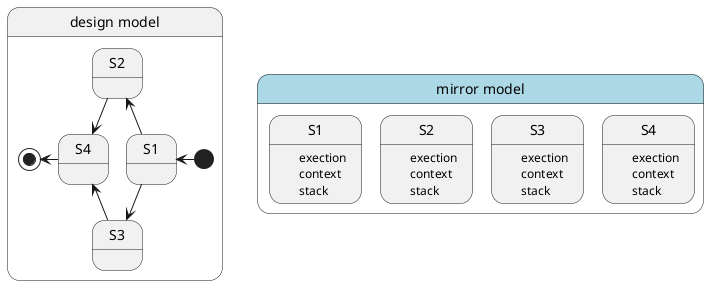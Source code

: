 @startuml

state "design model" as designedmodel {
    state S1
    state S2
    state S3
    state S4


    [*] -left-> S1
    S1 -up-> S2
    S1 -down-> S3
    S2 -down-> S4
    S3 -up-> S4
    S4 -left-> [*]
}

state "mirror model" as mirror#lightblue{

    state "S1" as MS1 : \texection\n\tcontext\n\tstack
    state "S2" as MS2 : \texection\n\tcontext\n\tstack
    state "S3" as MS3 : \texection\n\tcontext\n\tstack
    state "S4" as MS4 : \texection\n\tcontext\n\tstack

}

@enduml
